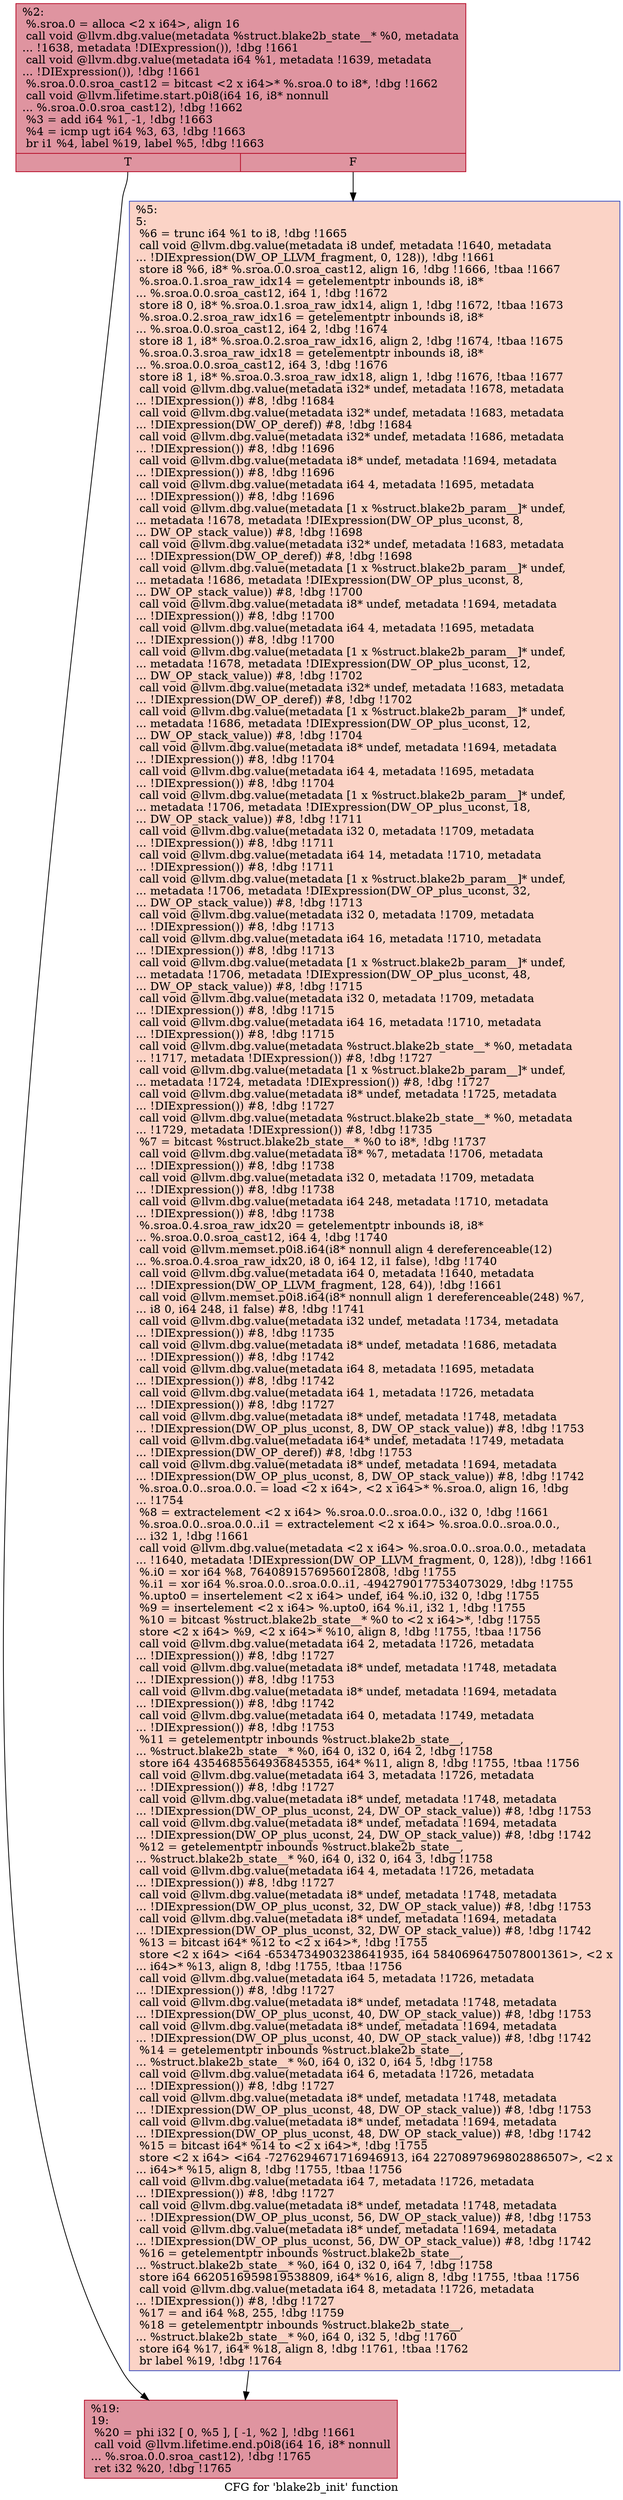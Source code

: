 digraph "CFG for 'blake2b_init' function" {
	label="CFG for 'blake2b_init' function";

	Node0x157e720 [shape=record,color="#b70d28ff", style=filled, fillcolor="#b70d2870",label="{%2:\l  %.sroa.0 = alloca \<2 x i64\>, align 16\l  call void @llvm.dbg.value(metadata %struct.blake2b_state__* %0, metadata\l... !1638, metadata !DIExpression()), !dbg !1661\l  call void @llvm.dbg.value(metadata i64 %1, metadata !1639, metadata\l... !DIExpression()), !dbg !1661\l  %.sroa.0.0.sroa_cast12 = bitcast \<2 x i64\>* %.sroa.0 to i8*, !dbg !1662\l  call void @llvm.lifetime.start.p0i8(i64 16, i8* nonnull\l... %.sroa.0.0.sroa_cast12), !dbg !1662\l  %3 = add i64 %1, -1, !dbg !1663\l  %4 = icmp ugt i64 %3, 63, !dbg !1663\l  br i1 %4, label %19, label %5, !dbg !1663\l|{<s0>T|<s1>F}}"];
	Node0x157e720:s0 -> Node0x157e820;
	Node0x157e720:s1 -> Node0x157e7d0;
	Node0x157e7d0 [shape=record,color="#3d50c3ff", style=filled, fillcolor="#f59c7d70",label="{%5:\l5:                                                \l  %6 = trunc i64 %1 to i8, !dbg !1665\l  call void @llvm.dbg.value(metadata i8 undef, metadata !1640, metadata\l... !DIExpression(DW_OP_LLVM_fragment, 0, 128)), !dbg !1661\l  store i8 %6, i8* %.sroa.0.0.sroa_cast12, align 16, !dbg !1666, !tbaa !1667\l  %.sroa.0.1.sroa_raw_idx14 = getelementptr inbounds i8, i8*\l... %.sroa.0.0.sroa_cast12, i64 1, !dbg !1672\l  store i8 0, i8* %.sroa.0.1.sroa_raw_idx14, align 1, !dbg !1672, !tbaa !1673\l  %.sroa.0.2.sroa_raw_idx16 = getelementptr inbounds i8, i8*\l... %.sroa.0.0.sroa_cast12, i64 2, !dbg !1674\l  store i8 1, i8* %.sroa.0.2.sroa_raw_idx16, align 2, !dbg !1674, !tbaa !1675\l  %.sroa.0.3.sroa_raw_idx18 = getelementptr inbounds i8, i8*\l... %.sroa.0.0.sroa_cast12, i64 3, !dbg !1676\l  store i8 1, i8* %.sroa.0.3.sroa_raw_idx18, align 1, !dbg !1676, !tbaa !1677\l  call void @llvm.dbg.value(metadata i32* undef, metadata !1678, metadata\l... !DIExpression()) #8, !dbg !1684\l  call void @llvm.dbg.value(metadata i32* undef, metadata !1683, metadata\l... !DIExpression(DW_OP_deref)) #8, !dbg !1684\l  call void @llvm.dbg.value(metadata i32* undef, metadata !1686, metadata\l... !DIExpression()) #8, !dbg !1696\l  call void @llvm.dbg.value(metadata i8* undef, metadata !1694, metadata\l... !DIExpression()) #8, !dbg !1696\l  call void @llvm.dbg.value(metadata i64 4, metadata !1695, metadata\l... !DIExpression()) #8, !dbg !1696\l  call void @llvm.dbg.value(metadata [1 x %struct.blake2b_param__]* undef,\l... metadata !1678, metadata !DIExpression(DW_OP_plus_uconst, 8,\l... DW_OP_stack_value)) #8, !dbg !1698\l  call void @llvm.dbg.value(metadata i32* undef, metadata !1683, metadata\l... !DIExpression(DW_OP_deref)) #8, !dbg !1698\l  call void @llvm.dbg.value(metadata [1 x %struct.blake2b_param__]* undef,\l... metadata !1686, metadata !DIExpression(DW_OP_plus_uconst, 8,\l... DW_OP_stack_value)) #8, !dbg !1700\l  call void @llvm.dbg.value(metadata i8* undef, metadata !1694, metadata\l... !DIExpression()) #8, !dbg !1700\l  call void @llvm.dbg.value(metadata i64 4, metadata !1695, metadata\l... !DIExpression()) #8, !dbg !1700\l  call void @llvm.dbg.value(metadata [1 x %struct.blake2b_param__]* undef,\l... metadata !1678, metadata !DIExpression(DW_OP_plus_uconst, 12,\l... DW_OP_stack_value)) #8, !dbg !1702\l  call void @llvm.dbg.value(metadata i32* undef, metadata !1683, metadata\l... !DIExpression(DW_OP_deref)) #8, !dbg !1702\l  call void @llvm.dbg.value(metadata [1 x %struct.blake2b_param__]* undef,\l... metadata !1686, metadata !DIExpression(DW_OP_plus_uconst, 12,\l... DW_OP_stack_value)) #8, !dbg !1704\l  call void @llvm.dbg.value(metadata i8* undef, metadata !1694, metadata\l... !DIExpression()) #8, !dbg !1704\l  call void @llvm.dbg.value(metadata i64 4, metadata !1695, metadata\l... !DIExpression()) #8, !dbg !1704\l  call void @llvm.dbg.value(metadata [1 x %struct.blake2b_param__]* undef,\l... metadata !1706, metadata !DIExpression(DW_OP_plus_uconst, 18,\l... DW_OP_stack_value)) #8, !dbg !1711\l  call void @llvm.dbg.value(metadata i32 0, metadata !1709, metadata\l... !DIExpression()) #8, !dbg !1711\l  call void @llvm.dbg.value(metadata i64 14, metadata !1710, metadata\l... !DIExpression()) #8, !dbg !1711\l  call void @llvm.dbg.value(metadata [1 x %struct.blake2b_param__]* undef,\l... metadata !1706, metadata !DIExpression(DW_OP_plus_uconst, 32,\l... DW_OP_stack_value)) #8, !dbg !1713\l  call void @llvm.dbg.value(metadata i32 0, metadata !1709, metadata\l... !DIExpression()) #8, !dbg !1713\l  call void @llvm.dbg.value(metadata i64 16, metadata !1710, metadata\l... !DIExpression()) #8, !dbg !1713\l  call void @llvm.dbg.value(metadata [1 x %struct.blake2b_param__]* undef,\l... metadata !1706, metadata !DIExpression(DW_OP_plus_uconst, 48,\l... DW_OP_stack_value)) #8, !dbg !1715\l  call void @llvm.dbg.value(metadata i32 0, metadata !1709, metadata\l... !DIExpression()) #8, !dbg !1715\l  call void @llvm.dbg.value(metadata i64 16, metadata !1710, metadata\l... !DIExpression()) #8, !dbg !1715\l  call void @llvm.dbg.value(metadata %struct.blake2b_state__* %0, metadata\l... !1717, metadata !DIExpression()) #8, !dbg !1727\l  call void @llvm.dbg.value(metadata [1 x %struct.blake2b_param__]* undef,\l... metadata !1724, metadata !DIExpression()) #8, !dbg !1727\l  call void @llvm.dbg.value(metadata i8* undef, metadata !1725, metadata\l... !DIExpression()) #8, !dbg !1727\l  call void @llvm.dbg.value(metadata %struct.blake2b_state__* %0, metadata\l... !1729, metadata !DIExpression()) #8, !dbg !1735\l  %7 = bitcast %struct.blake2b_state__* %0 to i8*, !dbg !1737\l  call void @llvm.dbg.value(metadata i8* %7, metadata !1706, metadata\l... !DIExpression()) #8, !dbg !1738\l  call void @llvm.dbg.value(metadata i32 0, metadata !1709, metadata\l... !DIExpression()) #8, !dbg !1738\l  call void @llvm.dbg.value(metadata i64 248, metadata !1710, metadata\l... !DIExpression()) #8, !dbg !1738\l  %.sroa.0.4.sroa_raw_idx20 = getelementptr inbounds i8, i8*\l... %.sroa.0.0.sroa_cast12, i64 4, !dbg !1740\l  call void @llvm.memset.p0i8.i64(i8* nonnull align 4 dereferenceable(12)\l... %.sroa.0.4.sroa_raw_idx20, i8 0, i64 12, i1 false), !dbg !1740\l  call void @llvm.dbg.value(metadata i64 0, metadata !1640, metadata\l... !DIExpression(DW_OP_LLVM_fragment, 128, 64)), !dbg !1661\l  call void @llvm.memset.p0i8.i64(i8* nonnull align 1 dereferenceable(248) %7,\l... i8 0, i64 248, i1 false) #8, !dbg !1741\l  call void @llvm.dbg.value(metadata i32 undef, metadata !1734, metadata\l... !DIExpression()) #8, !dbg !1735\l  call void @llvm.dbg.value(metadata i8* undef, metadata !1686, metadata\l... !DIExpression()) #8, !dbg !1742\l  call void @llvm.dbg.value(metadata i64 8, metadata !1695, metadata\l... !DIExpression()) #8, !dbg !1742\l  call void @llvm.dbg.value(metadata i64 1, metadata !1726, metadata\l... !DIExpression()) #8, !dbg !1727\l  call void @llvm.dbg.value(metadata i8* undef, metadata !1748, metadata\l... !DIExpression(DW_OP_plus_uconst, 8, DW_OP_stack_value)) #8, !dbg !1753\l  call void @llvm.dbg.value(metadata i64* undef, metadata !1749, metadata\l... !DIExpression(DW_OP_deref)) #8, !dbg !1753\l  call void @llvm.dbg.value(metadata i8* undef, metadata !1694, metadata\l... !DIExpression(DW_OP_plus_uconst, 8, DW_OP_stack_value)) #8, !dbg !1742\l  %.sroa.0.0..sroa.0.0. = load \<2 x i64\>, \<2 x i64\>* %.sroa.0, align 16, !dbg\l... !1754\l  %8 = extractelement \<2 x i64\> %.sroa.0.0..sroa.0.0., i32 0, !dbg !1661\l  %.sroa.0.0..sroa.0.0..i1 = extractelement \<2 x i64\> %.sroa.0.0..sroa.0.0.,\l... i32 1, !dbg !1661\l  call void @llvm.dbg.value(metadata \<2 x i64\> %.sroa.0.0..sroa.0.0., metadata\l... !1640, metadata !DIExpression(DW_OP_LLVM_fragment, 0, 128)), !dbg !1661\l  %.i0 = xor i64 %8, 7640891576956012808, !dbg !1755\l  %.i1 = xor i64 %.sroa.0.0..sroa.0.0..i1, -4942790177534073029, !dbg !1755\l  %.upto0 = insertelement \<2 x i64\> undef, i64 %.i0, i32 0, !dbg !1755\l  %9 = insertelement \<2 x i64\> %.upto0, i64 %.i1, i32 1, !dbg !1755\l  %10 = bitcast %struct.blake2b_state__* %0 to \<2 x i64\>*, !dbg !1755\l  store \<2 x i64\> %9, \<2 x i64\>* %10, align 8, !dbg !1755, !tbaa !1756\l  call void @llvm.dbg.value(metadata i64 2, metadata !1726, metadata\l... !DIExpression()) #8, !dbg !1727\l  call void @llvm.dbg.value(metadata i8* undef, metadata !1748, metadata\l... !DIExpression()) #8, !dbg !1753\l  call void @llvm.dbg.value(metadata i8* undef, metadata !1694, metadata\l... !DIExpression()) #8, !dbg !1742\l  call void @llvm.dbg.value(metadata i64 0, metadata !1749, metadata\l... !DIExpression()) #8, !dbg !1753\l  %11 = getelementptr inbounds %struct.blake2b_state__,\l... %struct.blake2b_state__* %0, i64 0, i32 0, i64 2, !dbg !1758\l  store i64 4354685564936845355, i64* %11, align 8, !dbg !1755, !tbaa !1756\l  call void @llvm.dbg.value(metadata i64 3, metadata !1726, metadata\l... !DIExpression()) #8, !dbg !1727\l  call void @llvm.dbg.value(metadata i8* undef, metadata !1748, metadata\l... !DIExpression(DW_OP_plus_uconst, 24, DW_OP_stack_value)) #8, !dbg !1753\l  call void @llvm.dbg.value(metadata i8* undef, metadata !1694, metadata\l... !DIExpression(DW_OP_plus_uconst, 24, DW_OP_stack_value)) #8, !dbg !1742\l  %12 = getelementptr inbounds %struct.blake2b_state__,\l... %struct.blake2b_state__* %0, i64 0, i32 0, i64 3, !dbg !1758\l  call void @llvm.dbg.value(metadata i64 4, metadata !1726, metadata\l... !DIExpression()) #8, !dbg !1727\l  call void @llvm.dbg.value(metadata i8* undef, metadata !1748, metadata\l... !DIExpression(DW_OP_plus_uconst, 32, DW_OP_stack_value)) #8, !dbg !1753\l  call void @llvm.dbg.value(metadata i8* undef, metadata !1694, metadata\l... !DIExpression(DW_OP_plus_uconst, 32, DW_OP_stack_value)) #8, !dbg !1742\l  %13 = bitcast i64* %12 to \<2 x i64\>*, !dbg !1755\l  store \<2 x i64\> \<i64 -6534734903238641935, i64 5840696475078001361\>, \<2 x\l... i64\>* %13, align 8, !dbg !1755, !tbaa !1756\l  call void @llvm.dbg.value(metadata i64 5, metadata !1726, metadata\l... !DIExpression()) #8, !dbg !1727\l  call void @llvm.dbg.value(metadata i8* undef, metadata !1748, metadata\l... !DIExpression(DW_OP_plus_uconst, 40, DW_OP_stack_value)) #8, !dbg !1753\l  call void @llvm.dbg.value(metadata i8* undef, metadata !1694, metadata\l... !DIExpression(DW_OP_plus_uconst, 40, DW_OP_stack_value)) #8, !dbg !1742\l  %14 = getelementptr inbounds %struct.blake2b_state__,\l... %struct.blake2b_state__* %0, i64 0, i32 0, i64 5, !dbg !1758\l  call void @llvm.dbg.value(metadata i64 6, metadata !1726, metadata\l... !DIExpression()) #8, !dbg !1727\l  call void @llvm.dbg.value(metadata i8* undef, metadata !1748, metadata\l... !DIExpression(DW_OP_plus_uconst, 48, DW_OP_stack_value)) #8, !dbg !1753\l  call void @llvm.dbg.value(metadata i8* undef, metadata !1694, metadata\l... !DIExpression(DW_OP_plus_uconst, 48, DW_OP_stack_value)) #8, !dbg !1742\l  %15 = bitcast i64* %14 to \<2 x i64\>*, !dbg !1755\l  store \<2 x i64\> \<i64 -7276294671716946913, i64 2270897969802886507\>, \<2 x\l... i64\>* %15, align 8, !dbg !1755, !tbaa !1756\l  call void @llvm.dbg.value(metadata i64 7, metadata !1726, metadata\l... !DIExpression()) #8, !dbg !1727\l  call void @llvm.dbg.value(metadata i8* undef, metadata !1748, metadata\l... !DIExpression(DW_OP_plus_uconst, 56, DW_OP_stack_value)) #8, !dbg !1753\l  call void @llvm.dbg.value(metadata i8* undef, metadata !1694, metadata\l... !DIExpression(DW_OP_plus_uconst, 56, DW_OP_stack_value)) #8, !dbg !1742\l  %16 = getelementptr inbounds %struct.blake2b_state__,\l... %struct.blake2b_state__* %0, i64 0, i32 0, i64 7, !dbg !1758\l  store i64 6620516959819538809, i64* %16, align 8, !dbg !1755, !tbaa !1756\l  call void @llvm.dbg.value(metadata i64 8, metadata !1726, metadata\l... !DIExpression()) #8, !dbg !1727\l  %17 = and i64 %8, 255, !dbg !1759\l  %18 = getelementptr inbounds %struct.blake2b_state__,\l... %struct.blake2b_state__* %0, i64 0, i32 5, !dbg !1760\l  store i64 %17, i64* %18, align 8, !dbg !1761, !tbaa !1762\l  br label %19, !dbg !1764\l}"];
	Node0x157e7d0 -> Node0x157e820;
	Node0x157e820 [shape=record,color="#b70d28ff", style=filled, fillcolor="#b70d2870",label="{%19:\l19:                                               \l  %20 = phi i32 [ 0, %5 ], [ -1, %2 ], !dbg !1661\l  call void @llvm.lifetime.end.p0i8(i64 16, i8* nonnull\l... %.sroa.0.0.sroa_cast12), !dbg !1765\l  ret i32 %20, !dbg !1765\l}"];
}

